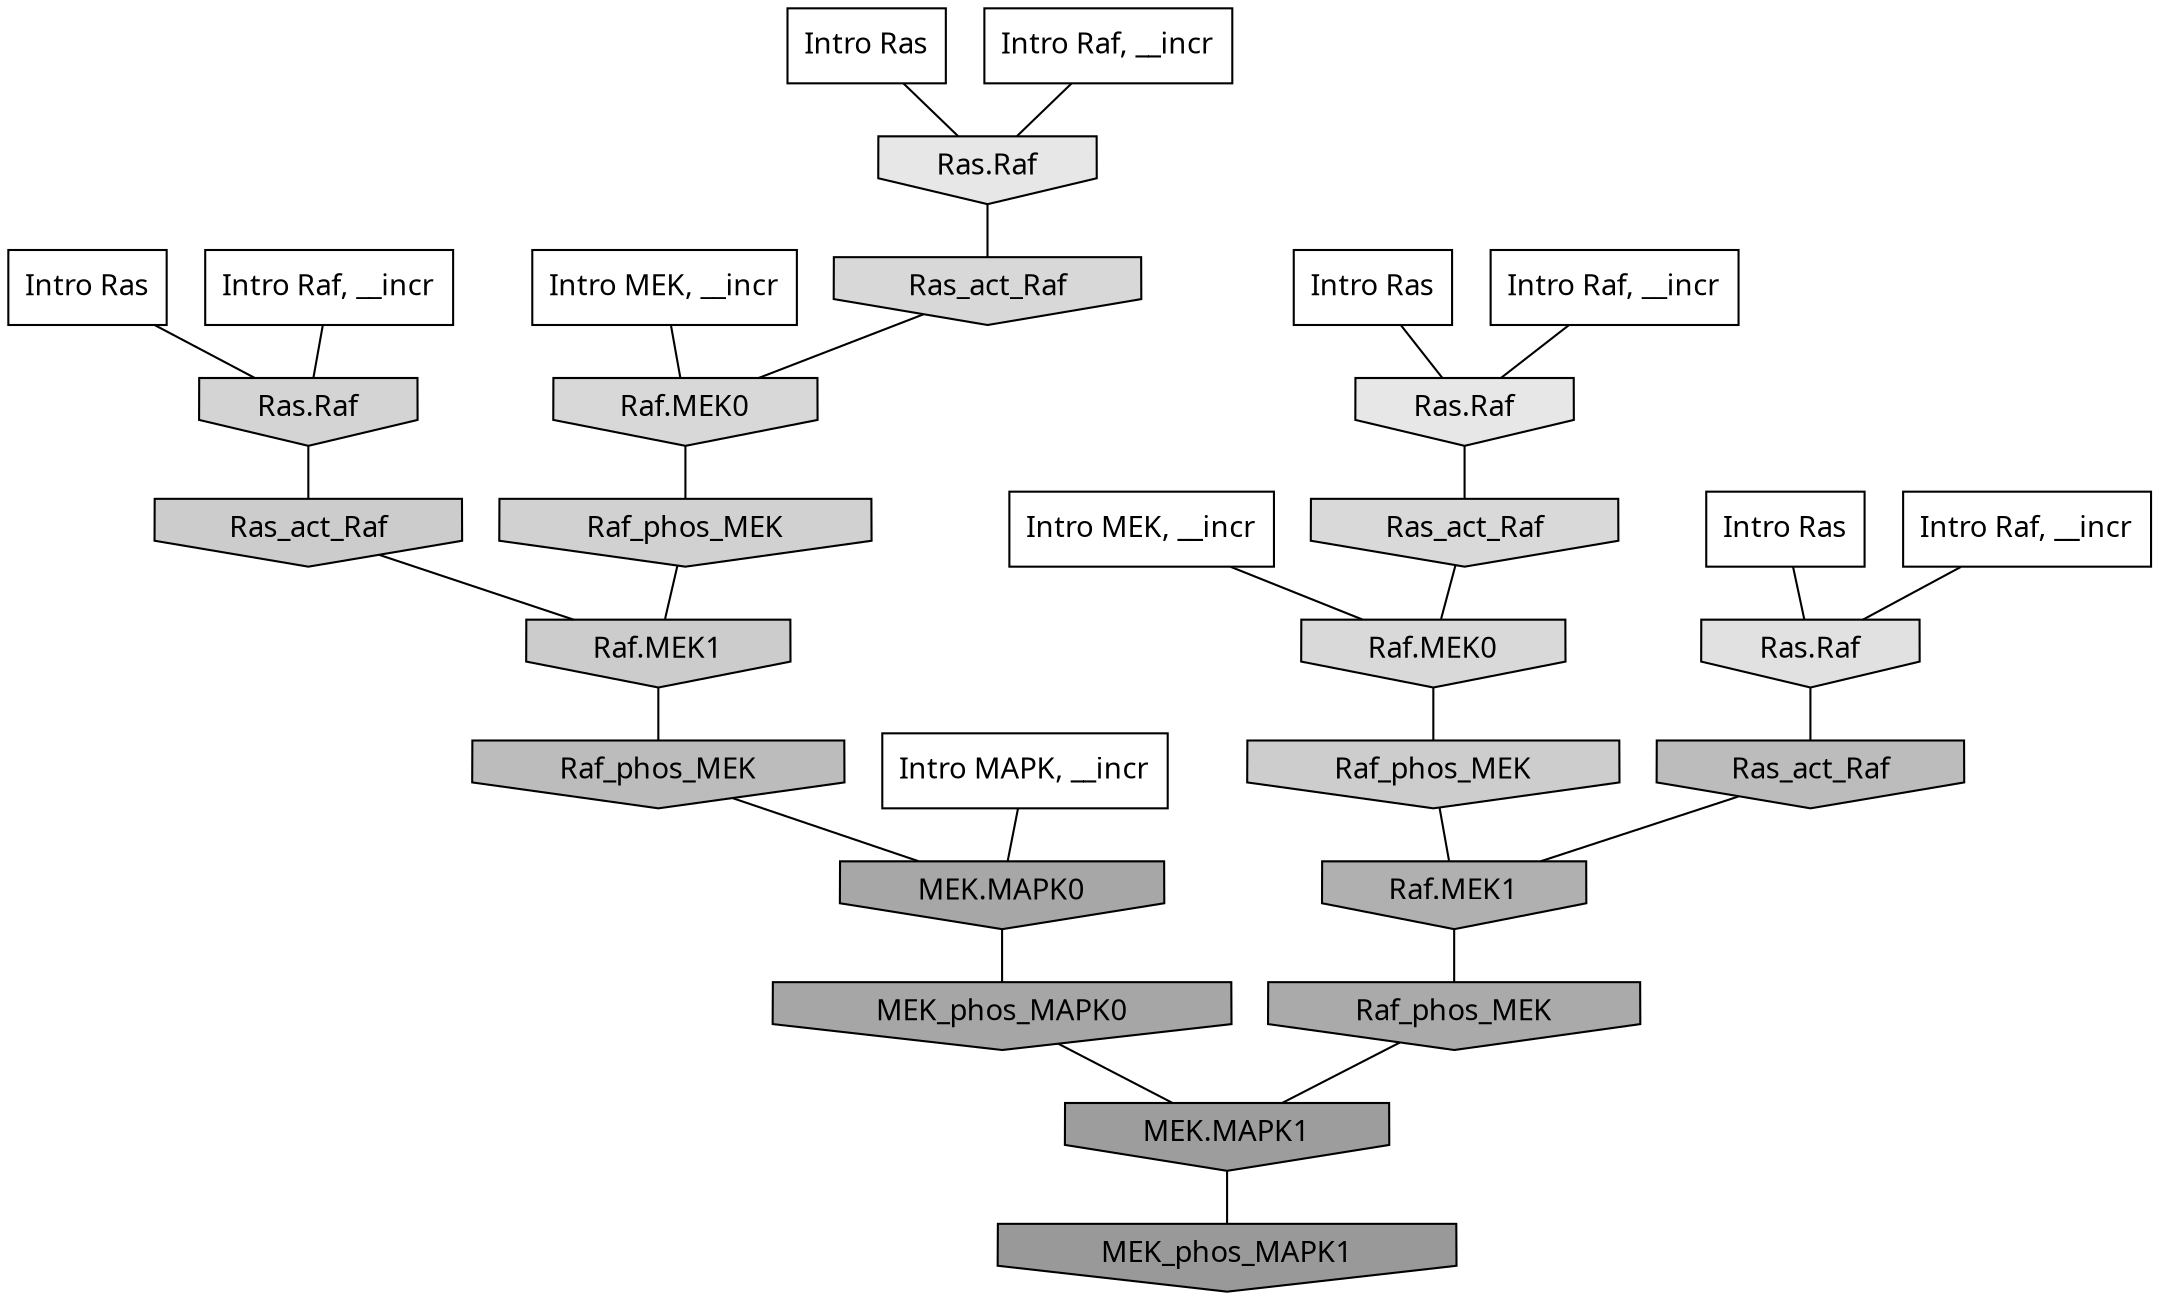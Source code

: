 digraph G{
  rankdir="TB";
  ranksep=0.30;
  node [fontname="CMU Serif"];
  edge [fontname="CMU Serif"];
  
  13 [label="Intro Ras", shape=rectangle, style=filled, fillcolor="0.000 0.000 1.000"]
  
  14 [label="Intro Ras", shape=rectangle, style=filled, fillcolor="0.000 0.000 1.000"]
  
  80 [label="Intro Ras", shape=rectangle, style=filled, fillcolor="0.000 0.000 1.000"]
  
  86 [label="Intro Ras", shape=rectangle, style=filled, fillcolor="0.000 0.000 1.000"]
  
  181 [label="Intro Raf, __incr", shape=rectangle, style=filled, fillcolor="0.000 0.000 1.000"]
  
  346 [label="Intro Raf, __incr", shape=rectangle, style=filled, fillcolor="0.000 0.000 1.000"]
  
  616 [label="Intro Raf, __incr", shape=rectangle, style=filled, fillcolor="0.000 0.000 1.000"]
  
  754 [label="Intro Raf, __incr", shape=rectangle, style=filled, fillcolor="0.000 0.000 1.000"]
  
  1624 [label="Intro MEK, __incr", shape=rectangle, style=filled, fillcolor="0.000 0.000 1.000"]
  
  1847 [label="Intro MEK, __incr", shape=rectangle, style=filled, fillcolor="0.000 0.000 1.000"]
  
  2963 [label="Intro MAPK, __incr", shape=rectangle, style=filled, fillcolor="0.000 0.000 1.000"]
  
  4316 [label="Ras.Raf", shape=invhouse, style=filled, fillcolor="0.000 0.000 0.905"]
  
  4340 [label="Ras.Raf", shape=invhouse, style=filled, fillcolor="0.000 0.000 0.904"]
  
  4729 [label="Ras.Raf", shape=invhouse, style=filled, fillcolor="0.000 0.000 0.880"]
  
  5265 [label="Ras_act_Raf", shape=invhouse, style=filled, fillcolor="0.000 0.000 0.849"]
  
  5268 [label="Raf.MEK0", shape=invhouse, style=filled, fillcolor="0.000 0.000 0.849"]
  
  5377 [label="Ras_act_Raf", shape=invhouse, style=filled, fillcolor="0.000 0.000 0.844"]
  
  5380 [label="Raf.MEK0", shape=invhouse, style=filled, fillcolor="0.000 0.000 0.844"]
  
  5559 [label="Ras.Raf", shape=invhouse, style=filled, fillcolor="0.000 0.000 0.832"]
  
  5826 [label="Raf_phos_MEK", shape=invhouse, style=filled, fillcolor="0.000 0.000 0.819"]
  
  6150 [label="Raf_phos_MEK", shape=invhouse, style=filled, fillcolor="0.000 0.000 0.802"]
  
  6223 [label="Ras_act_Raf", shape=invhouse, style=filled, fillcolor="0.000 0.000 0.799"]
  
  6225 [label="Raf.MEK1", shape=invhouse, style=filled, fillcolor="0.000 0.000 0.799"]
  
  8007 [label="Raf_phos_MEK", shape=invhouse, style=filled, fillcolor="0.000 0.000 0.738"]
  
  8052 [label="Ras_act_Raf", shape=invhouse, style=filled, fillcolor="0.000 0.000 0.737"]
  
  9900 [label="Raf.MEK1", shape=invhouse, style=filled, fillcolor="0.000 0.000 0.690"]
  
  11002 [label="Raf_phos_MEK", shape=invhouse, style=filled, fillcolor="0.000 0.000 0.667"]
  
  11769 [label="MEK.MAPK0", shape=invhouse, style=filled, fillcolor="0.000 0.000 0.653"]
  
  11934 [label="MEK_phos_MAPK0", shape=invhouse, style=filled, fillcolor="0.000 0.000 0.650"]
  
  14228 [label="MEK.MAPK1", shape=invhouse, style=filled, fillcolor="0.000 0.000 0.616"]
  
  15353 [label="MEK_phos_MAPK1", shape=invhouse, style=filled, fillcolor="0.000 0.000 0.600"]
  
  
  14228 -> 15353 [dir=none, color="0.000 0.000 0.000"] 
  11934 -> 14228 [dir=none, color="0.000 0.000 0.000"] 
  11769 -> 11934 [dir=none, color="0.000 0.000 0.000"] 
  11002 -> 14228 [dir=none, color="0.000 0.000 0.000"] 
  9900 -> 11002 [dir=none, color="0.000 0.000 0.000"] 
  8052 -> 9900 [dir=none, color="0.000 0.000 0.000"] 
  8007 -> 11769 [dir=none, color="0.000 0.000 0.000"] 
  6225 -> 8007 [dir=none, color="0.000 0.000 0.000"] 
  6223 -> 6225 [dir=none, color="0.000 0.000 0.000"] 
  6150 -> 9900 [dir=none, color="0.000 0.000 0.000"] 
  5826 -> 6225 [dir=none, color="0.000 0.000 0.000"] 
  5559 -> 6223 [dir=none, color="0.000 0.000 0.000"] 
  5380 -> 5826 [dir=none, color="0.000 0.000 0.000"] 
  5377 -> 5380 [dir=none, color="0.000 0.000 0.000"] 
  5268 -> 6150 [dir=none, color="0.000 0.000 0.000"] 
  5265 -> 5268 [dir=none, color="0.000 0.000 0.000"] 
  4729 -> 8052 [dir=none, color="0.000 0.000 0.000"] 
  4340 -> 5377 [dir=none, color="0.000 0.000 0.000"] 
  4316 -> 5265 [dir=none, color="0.000 0.000 0.000"] 
  2963 -> 11769 [dir=none, color="0.000 0.000 0.000"] 
  1847 -> 5268 [dir=none, color="0.000 0.000 0.000"] 
  1624 -> 5380 [dir=none, color="0.000 0.000 0.000"] 
  754 -> 4729 [dir=none, color="0.000 0.000 0.000"] 
  616 -> 5559 [dir=none, color="0.000 0.000 0.000"] 
  346 -> 4316 [dir=none, color="0.000 0.000 0.000"] 
  181 -> 4340 [dir=none, color="0.000 0.000 0.000"] 
  86 -> 4316 [dir=none, color="0.000 0.000 0.000"] 
  80 -> 4729 [dir=none, color="0.000 0.000 0.000"] 
  14 -> 4340 [dir=none, color="0.000 0.000 0.000"] 
  13 -> 5559 [dir=none, color="0.000 0.000 0.000"] 
  
  }
